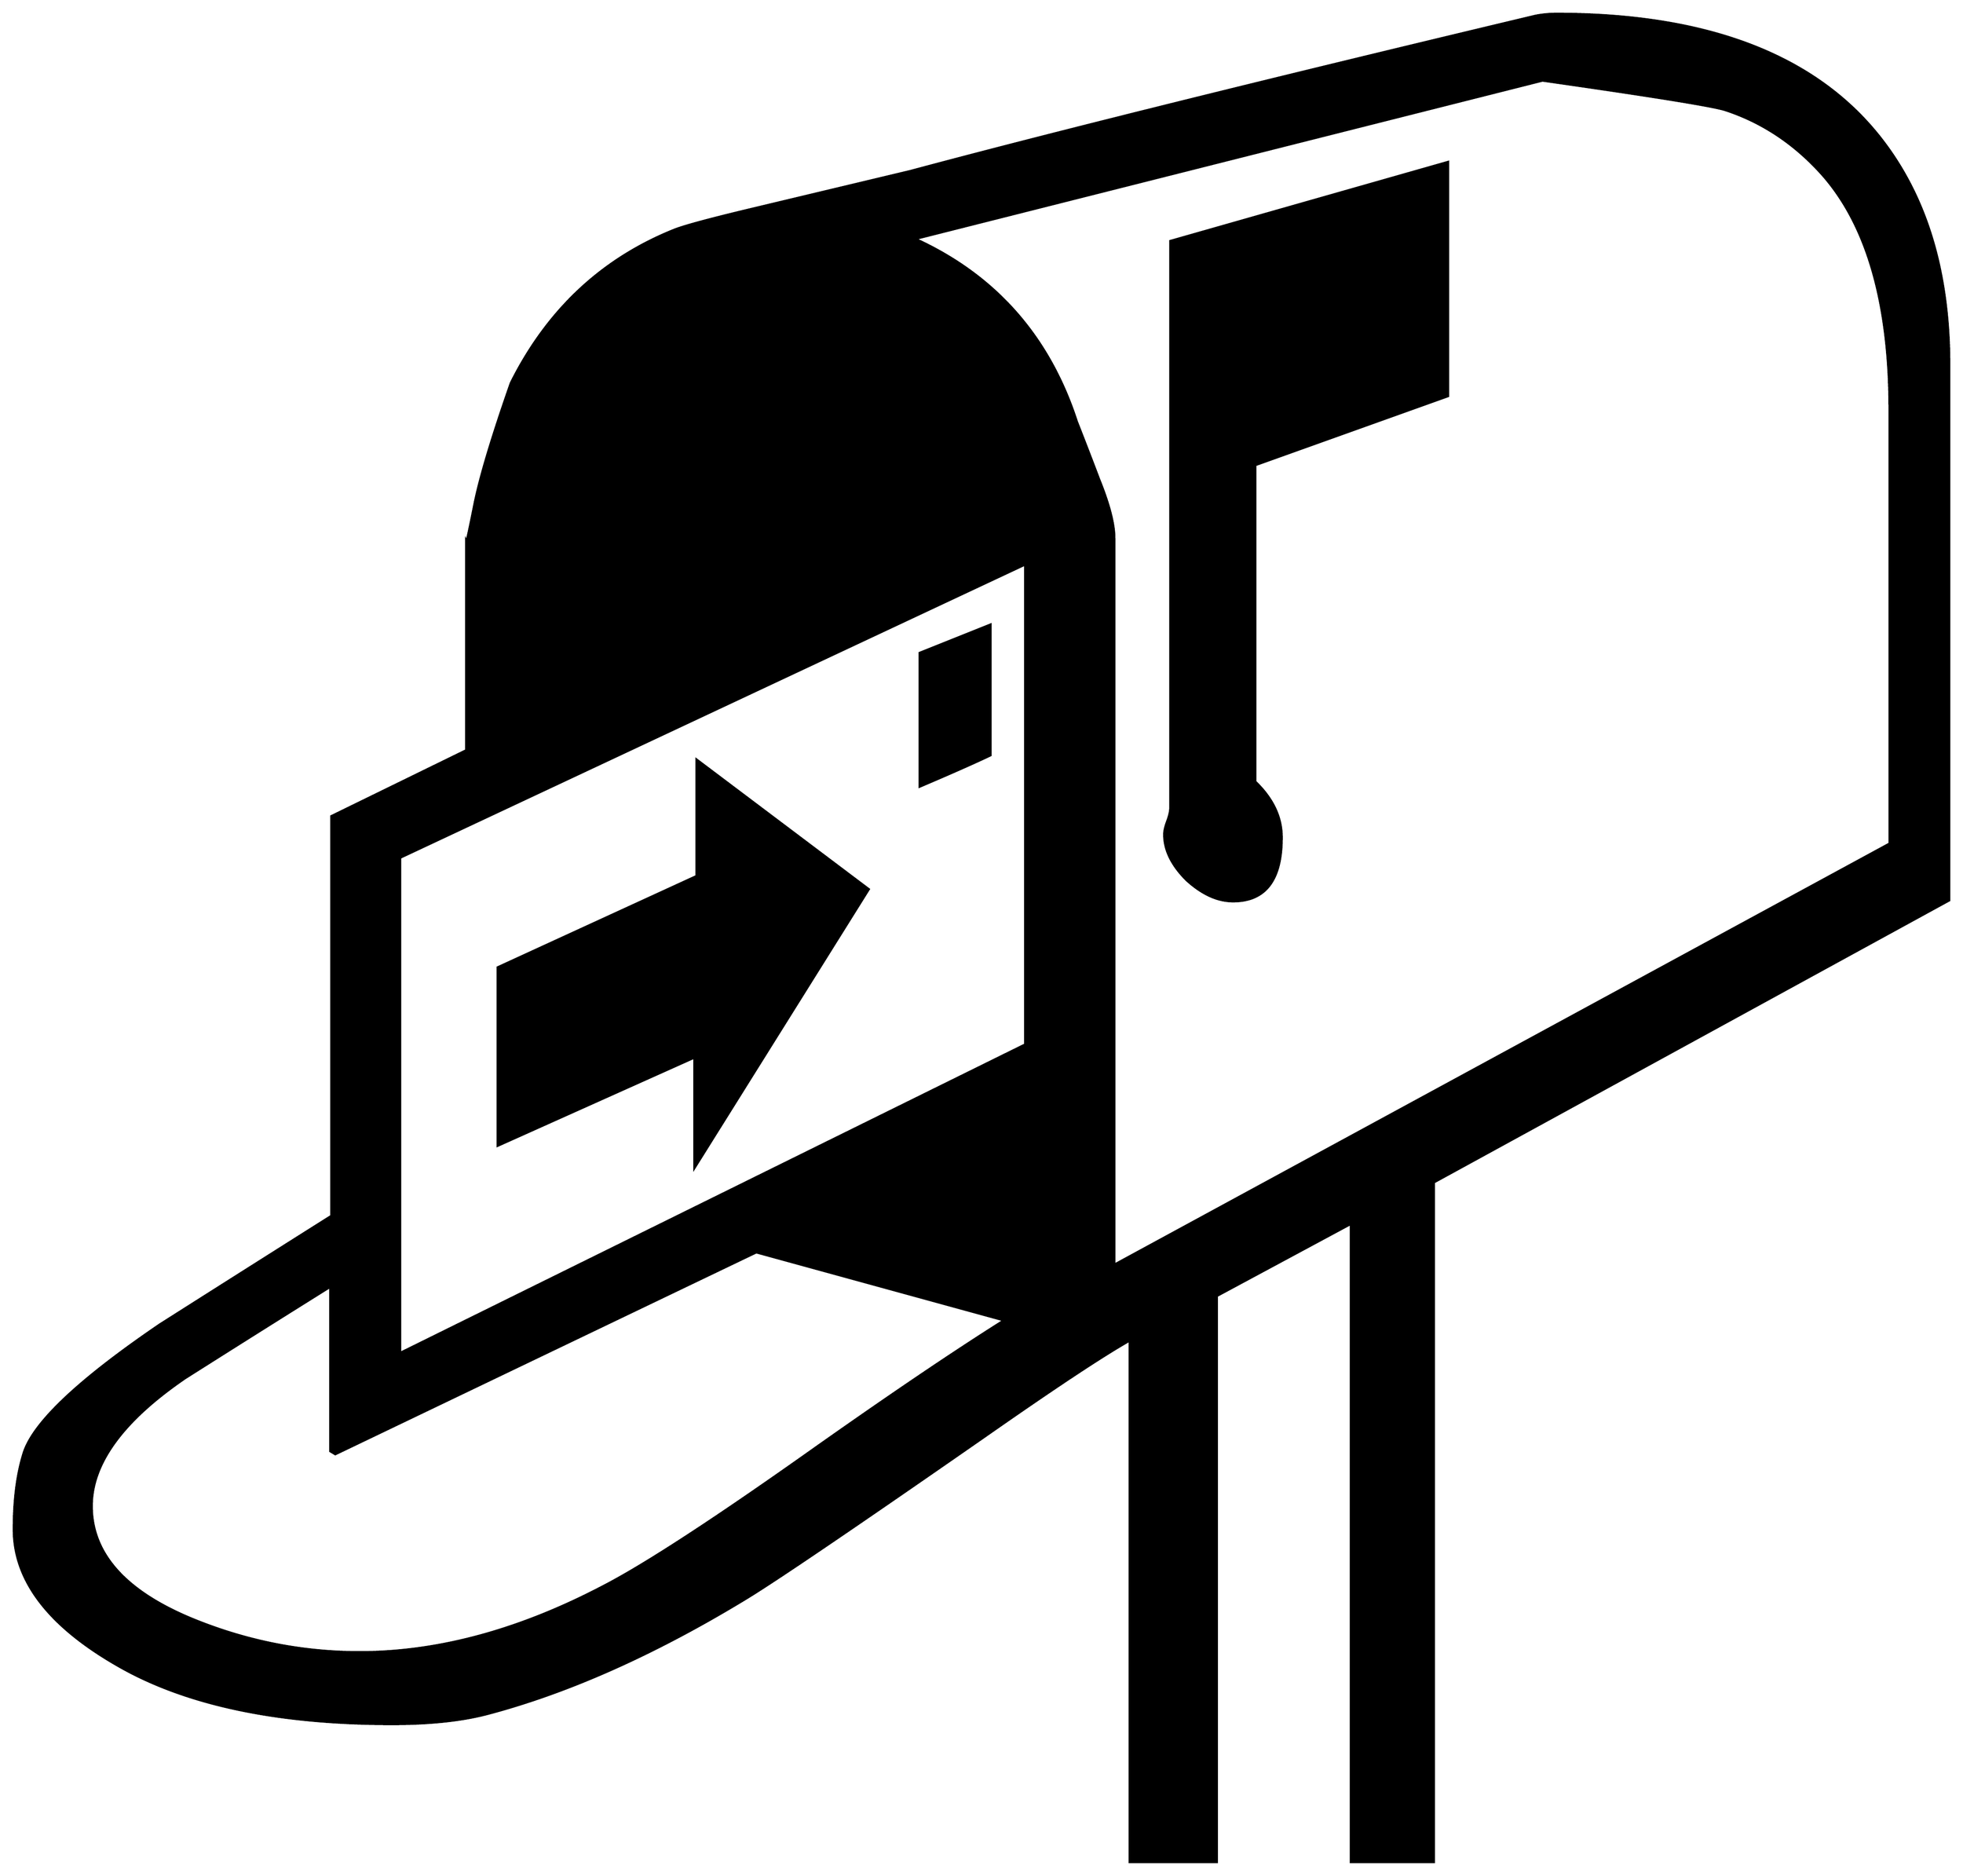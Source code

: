 


\begin{tikzpicture}[y=0.80pt, x=0.80pt, yscale=-1.0, xscale=1.0, inner sep=0pt, outer sep=0pt]
\begin{scope}[shift={(100.0,1680.0)},nonzero rule]
  \path[draw=.,fill=.,line width=1.600pt] (1990.0,-593.0) --
    (1482.0,-315.0) -- (1482.0,355.0) -- (1400.0,355.0) --
    (1400.0,-274.0) -- (1268.0,-203.0) -- (1268.0,355.0) --
    (1182.0,355.0) -- (1182.0,-159.0) .. controls
    (1156.0,-144.333) and (1108.667,-113.0) .. (1040.0,-65.0) ..
    controls (915.333,21.667) and (837.333,74.667) .. (806.0,94.0) ..
    controls (715.333,149.333) and (629.667,187.667) .. (549.0,209.0) ..
    controls (523.667,215.667) and (492.333,219.0) .. (455.0,219.0) ..
    controls (345.0,219.0) and (257.0,201.0) .. (191.0,165.0) ..
    controls (118.333,125.0) and (82.0,79.0) .. (82.0,27.0) ..
    controls (82.0,-3.0) and (85.333,-28.333) .. (92.0,-49.0) ..
    controls (102.0,-79.0) and (146.667,-121.0) .. (226.0,-175.0)
    .. controls (282.667,-211.0) and (339.0,-246.667) ..
    (395.0,-282.0) -- (395.0,-676.0) -- (528.0,-741.0) --
    (528.0,-947.0) .. controls (528.0,-944.333) and (530.667,-956.333)
    .. (536.0,-983.0) .. controls (541.333,-1009.667) and
    (553.333,-1049.667) .. (572.0,-1103.0) .. controls
    (608.0,-1175.0) and (661.667,-1225.333) .. (733.0,-1254.0) ..
    controls (743.0,-1258.0) and (769.0,-1265.0) ..
    (811.0,-1275.0) -- (966.0,-1312.0) .. controls
    (1102.667,-1348.667) and (1308.0,-1399.667) .. (1582.0,-1465.0) ..
    controls (1588.667,-1466.333) and (1595.667,-1467.0) ..
    (1603.0,-1467.0) .. controls (1777.667,-1467.0) and
    (1894.0,-1410.667) .. (1952.0,-1298.0) .. controls
    (1977.333,-1248.667) and (1990.0,-1189.667) .. (1990.0,-1121.0) --
    (1990.0,-593.0) -- cycle(1931.0,-649.0) -- (1931.0,-1077.0)
    .. controls (1931.0,-1181.0) and (1909.0,-1258.0) ..
    (1865.0,-1308.0) .. controls (1837.667,-1338.667) and
    (1805.667,-1360.0) .. (1769.0,-1372.0) .. controls
    (1756.333,-1376.0) and (1696.333,-1385.667) .. (1589.0,-1401.0) --
    (971.0,-1245.0) .. controls (1049.667,-1209.0) and
    (1102.667,-1149.0) .. (1130.0,-1065.0) .. controls
    (1137.333,-1046.333) and (1144.667,-1027.333) .. (1152.0,-1008.0) ..
    controls (1162.0,-983.333) and (1167.0,-964.0) ..
    (1167.0,-950.0) -- (1167.0,-234.0) -- (1931.0,-649.0) --
    cycle(1079.0,-451.0) -- (1079.0,-924.0) -- (463.0,-635.0) --
    (463.0,-147.0) -- (1079.0,-451.0) -- cycle(1058.0,-179.0) --
    (814.0,-246.0) -- (399.0,-47.0) -- (394.0,-50.0) --
    (394.0,-212.0) .. controls (346.0,-182.0) and (298.333,-152.0)
    .. (251.0,-122.0) .. controls (189.667,-80.0) and
    (159.0,-38.0) .. (159.0,4.0) .. controls (159.0,51.333) and
    (192.667,88.667) .. (260.0,116.0) .. controls (312.667,137.333) and
    (367.0,148.0) .. (423.0,148.0) .. controls (500.333,148.0) and
    (580.333,126.333) .. (663.0,83.0) .. controls (704.333,61.667) and
    (774.333,16.0) .. (873.0,-54.0) .. controls (947.667,-106.667) and
    (1009.333,-148.333) .. (1058.0,-179.0) -- cycle(1496.0,-1090.0)
    -- (1306.0,-1022.0) -- (1306.0,-710.0) .. controls
    (1323.333,-693.333) and (1332.0,-675.0) .. (1332.0,-655.0) ..
    controls (1332.0,-613.0) and (1316.0,-592.0) ..
    (1284.0,-592.0) .. controls (1268.667,-592.0) and
    (1253.333,-599.0) .. (1238.0,-613.0) .. controls
    (1223.333,-627.667) and (1216.0,-642.667) .. (1216.0,-658.0) ..
    controls (1216.0,-661.333) and (1217.0,-665.667) ..
    (1219.0,-671.0) .. controls (1221.0,-676.333) and
    (1222.0,-680.667) .. (1222.0,-684.0) -- (1222.0,-1243.0) --
    (1496.0,-1321.0) -- (1496.0,-1090.0) -- cycle(1045.0,-736.0)
    .. controls (1029.667,-728.667) and (1006.333,-718.333) ..
    (975.0,-705.0) -- (975.0,-837.0) -- (1045.0,-865.0) --
    (1045.0,-736.0) -- cycle(925.0,-604.0) -- (753.0,-329.0) --
    (753.0,-438.0) -- (559.0,-351.0) -- (559.0,-527.0) --
    (755.0,-617.0) -- (755.0,-732.0) -- (925.0,-604.0) -- cycle;
\end{scope}

\end{tikzpicture}

